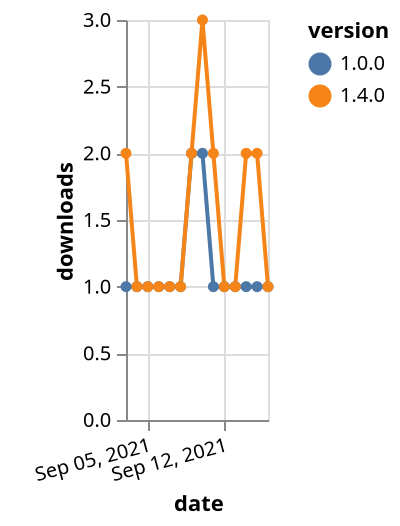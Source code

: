 {"$schema": "https://vega.github.io/schema/vega-lite/v5.json", "description": "A simple bar chart with embedded data.", "data": {"values": [{"date": "2021-09-03", "total": 192, "delta": 1, "version": "1.0.0"}, {"date": "2021-09-04", "total": 193, "delta": 1, "version": "1.0.0"}, {"date": "2021-09-05", "total": 194, "delta": 1, "version": "1.0.0"}, {"date": "2021-09-06", "total": 195, "delta": 1, "version": "1.0.0"}, {"date": "2021-09-07", "total": 196, "delta": 1, "version": "1.0.0"}, {"date": "2021-09-08", "total": 197, "delta": 1, "version": "1.0.0"}, {"date": "2021-09-09", "total": 199, "delta": 2, "version": "1.0.0"}, {"date": "2021-09-10", "total": 201, "delta": 2, "version": "1.0.0"}, {"date": "2021-09-11", "total": 202, "delta": 1, "version": "1.0.0"}, {"date": "2021-09-12", "total": 203, "delta": 1, "version": "1.0.0"}, {"date": "2021-09-13", "total": 204, "delta": 1, "version": "1.0.0"}, {"date": "2021-09-14", "total": 205, "delta": 1, "version": "1.0.0"}, {"date": "2021-09-15", "total": 206, "delta": 1, "version": "1.0.0"}, {"date": "2021-09-16", "total": 207, "delta": 1, "version": "1.0.0"}, {"date": "2021-09-03", "total": 139, "delta": 2, "version": "1.4.0"}, {"date": "2021-09-04", "total": 140, "delta": 1, "version": "1.4.0"}, {"date": "2021-09-05", "total": 141, "delta": 1, "version": "1.4.0"}, {"date": "2021-09-06", "total": 142, "delta": 1, "version": "1.4.0"}, {"date": "2021-09-07", "total": 143, "delta": 1, "version": "1.4.0"}, {"date": "2021-09-08", "total": 144, "delta": 1, "version": "1.4.0"}, {"date": "2021-09-09", "total": 146, "delta": 2, "version": "1.4.0"}, {"date": "2021-09-10", "total": 149, "delta": 3, "version": "1.4.0"}, {"date": "2021-09-11", "total": 151, "delta": 2, "version": "1.4.0"}, {"date": "2021-09-12", "total": 152, "delta": 1, "version": "1.4.0"}, {"date": "2021-09-13", "total": 153, "delta": 1, "version": "1.4.0"}, {"date": "2021-09-14", "total": 155, "delta": 2, "version": "1.4.0"}, {"date": "2021-09-15", "total": 157, "delta": 2, "version": "1.4.0"}, {"date": "2021-09-16", "total": 158, "delta": 1, "version": "1.4.0"}]}, "width": "container", "mark": {"type": "line", "point": {"filled": true}}, "encoding": {"x": {"field": "date", "type": "temporal", "timeUnit": "yearmonthdate", "title": "date", "axis": {"labelAngle": -15}}, "y": {"field": "delta", "type": "quantitative", "title": "downloads"}, "color": {"field": "version", "type": "nominal"}, "tooltip": {"field": "delta"}}}